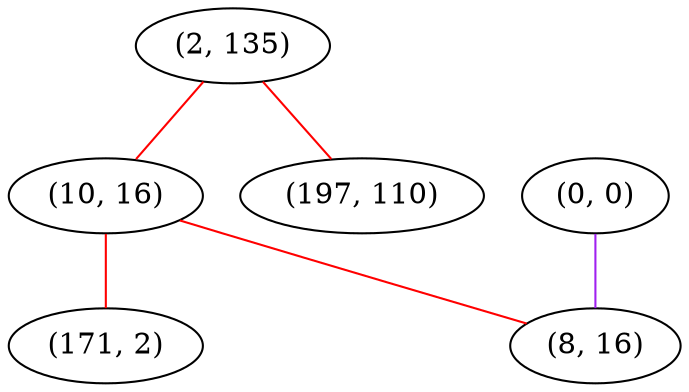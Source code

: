 graph "" {
"(2, 135)";
"(0, 0)";
"(10, 16)";
"(171, 2)";
"(197, 110)";
"(8, 16)";
"(2, 135)" -- "(197, 110)"  [color=red, key=0, weight=1];
"(2, 135)" -- "(10, 16)"  [color=red, key=0, weight=1];
"(0, 0)" -- "(8, 16)"  [color=purple, key=0, weight=4];
"(10, 16)" -- "(171, 2)"  [color=red, key=0, weight=1];
"(10, 16)" -- "(8, 16)"  [color=red, key=0, weight=1];
}
